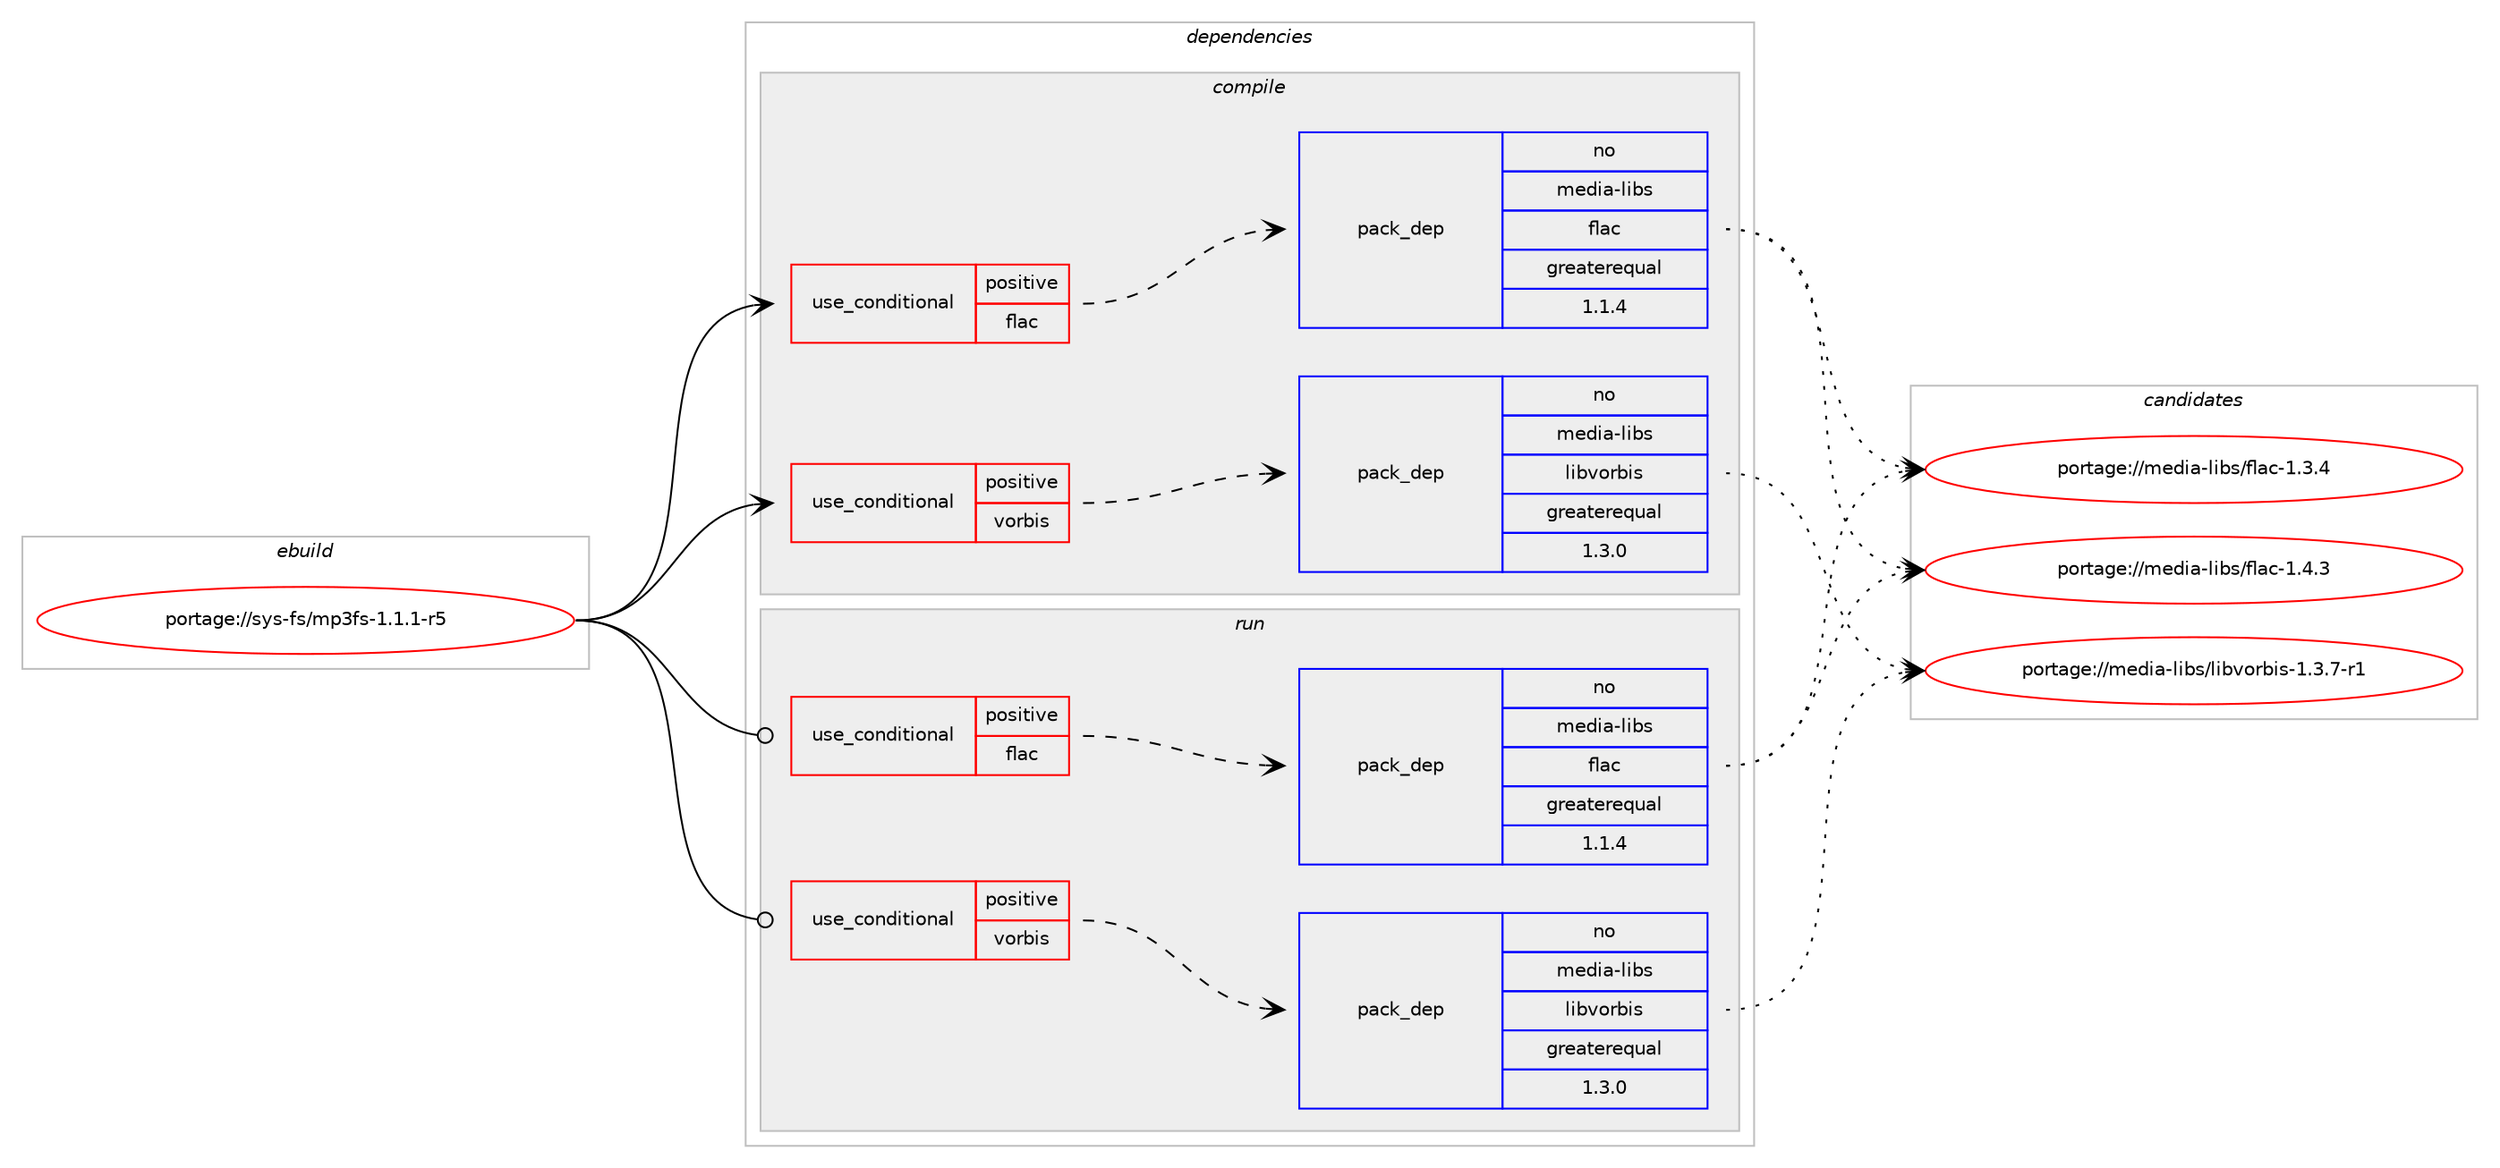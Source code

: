 digraph prolog {

# *************
# Graph options
# *************

newrank=true;
concentrate=true;
compound=true;
graph [rankdir=LR,fontname=Helvetica,fontsize=10,ranksep=1.5];#, ranksep=2.5, nodesep=0.2];
edge  [arrowhead=vee];
node  [fontname=Helvetica,fontsize=10];

# **********
# The ebuild
# **********

subgraph cluster_leftcol {
color=gray;
rank=same;
label=<<i>ebuild</i>>;
id [label="portage://sys-fs/mp3fs-1.1.1-r5", color=red, width=4, href="../sys-fs/mp3fs-1.1.1-r5.svg"];
}

# ****************
# The dependencies
# ****************

subgraph cluster_midcol {
color=gray;
label=<<i>dependencies</i>>;
subgraph cluster_compile {
fillcolor="#eeeeee";
style=filled;
label=<<i>compile</i>>;
subgraph cond1887 {
dependency2955 [label=<<TABLE BORDER="0" CELLBORDER="1" CELLSPACING="0" CELLPADDING="4"><TR><TD ROWSPAN="3" CELLPADDING="10">use_conditional</TD></TR><TR><TD>positive</TD></TR><TR><TD>flac</TD></TR></TABLE>>, shape=none, color=red];
subgraph pack1017 {
dependency2956 [label=<<TABLE BORDER="0" CELLBORDER="1" CELLSPACING="0" CELLPADDING="4" WIDTH="220"><TR><TD ROWSPAN="6" CELLPADDING="30">pack_dep</TD></TR><TR><TD WIDTH="110">no</TD></TR><TR><TD>media-libs</TD></TR><TR><TD>flac</TD></TR><TR><TD>greaterequal</TD></TR><TR><TD>1.1.4</TD></TR></TABLE>>, shape=none, color=blue];
}
dependency2955:e -> dependency2956:w [weight=20,style="dashed",arrowhead="vee"];
}
id:e -> dependency2955:w [weight=20,style="solid",arrowhead="vee"];
subgraph cond1888 {
dependency2957 [label=<<TABLE BORDER="0" CELLBORDER="1" CELLSPACING="0" CELLPADDING="4"><TR><TD ROWSPAN="3" CELLPADDING="10">use_conditional</TD></TR><TR><TD>positive</TD></TR><TR><TD>vorbis</TD></TR></TABLE>>, shape=none, color=red];
subgraph pack1018 {
dependency2958 [label=<<TABLE BORDER="0" CELLBORDER="1" CELLSPACING="0" CELLPADDING="4" WIDTH="220"><TR><TD ROWSPAN="6" CELLPADDING="30">pack_dep</TD></TR><TR><TD WIDTH="110">no</TD></TR><TR><TD>media-libs</TD></TR><TR><TD>libvorbis</TD></TR><TR><TD>greaterequal</TD></TR><TR><TD>1.3.0</TD></TR></TABLE>>, shape=none, color=blue];
}
dependency2957:e -> dependency2958:w [weight=20,style="dashed",arrowhead="vee"];
}
id:e -> dependency2957:w [weight=20,style="solid",arrowhead="vee"];
# *** BEGIN UNKNOWN DEPENDENCY TYPE (TODO) ***
# id -> package_dependency(portage://sys-fs/mp3fs-1.1.1-r5,install,no,media-libs,libid3tag,none,[,,],any_same_slot,[])
# *** END UNKNOWN DEPENDENCY TYPE (TODO) ***

# *** BEGIN UNKNOWN DEPENDENCY TYPE (TODO) ***
# id -> package_dependency(portage://sys-fs/mp3fs-1.1.1-r5,install,no,media-sound,lame,none,[,,],[],[])
# *** END UNKNOWN DEPENDENCY TYPE (TODO) ***

# *** BEGIN UNKNOWN DEPENDENCY TYPE (TODO) ***
# id -> package_dependency(portage://sys-fs/mp3fs-1.1.1-r5,install,no,sys-fs,fuse,none,[,,],[slot(0),equal],[])
# *** END UNKNOWN DEPENDENCY TYPE (TODO) ***

}
subgraph cluster_compileandrun {
fillcolor="#eeeeee";
style=filled;
label=<<i>compile and run</i>>;
}
subgraph cluster_run {
fillcolor="#eeeeee";
style=filled;
label=<<i>run</i>>;
subgraph cond1889 {
dependency2959 [label=<<TABLE BORDER="0" CELLBORDER="1" CELLSPACING="0" CELLPADDING="4"><TR><TD ROWSPAN="3" CELLPADDING="10">use_conditional</TD></TR><TR><TD>positive</TD></TR><TR><TD>flac</TD></TR></TABLE>>, shape=none, color=red];
subgraph pack1019 {
dependency2960 [label=<<TABLE BORDER="0" CELLBORDER="1" CELLSPACING="0" CELLPADDING="4" WIDTH="220"><TR><TD ROWSPAN="6" CELLPADDING="30">pack_dep</TD></TR><TR><TD WIDTH="110">no</TD></TR><TR><TD>media-libs</TD></TR><TR><TD>flac</TD></TR><TR><TD>greaterequal</TD></TR><TR><TD>1.1.4</TD></TR></TABLE>>, shape=none, color=blue];
}
dependency2959:e -> dependency2960:w [weight=20,style="dashed",arrowhead="vee"];
}
id:e -> dependency2959:w [weight=20,style="solid",arrowhead="odot"];
subgraph cond1890 {
dependency2961 [label=<<TABLE BORDER="0" CELLBORDER="1" CELLSPACING="0" CELLPADDING="4"><TR><TD ROWSPAN="3" CELLPADDING="10">use_conditional</TD></TR><TR><TD>positive</TD></TR><TR><TD>vorbis</TD></TR></TABLE>>, shape=none, color=red];
subgraph pack1020 {
dependency2962 [label=<<TABLE BORDER="0" CELLBORDER="1" CELLSPACING="0" CELLPADDING="4" WIDTH="220"><TR><TD ROWSPAN="6" CELLPADDING="30">pack_dep</TD></TR><TR><TD WIDTH="110">no</TD></TR><TR><TD>media-libs</TD></TR><TR><TD>libvorbis</TD></TR><TR><TD>greaterequal</TD></TR><TR><TD>1.3.0</TD></TR></TABLE>>, shape=none, color=blue];
}
dependency2961:e -> dependency2962:w [weight=20,style="dashed",arrowhead="vee"];
}
id:e -> dependency2961:w [weight=20,style="solid",arrowhead="odot"];
# *** BEGIN UNKNOWN DEPENDENCY TYPE (TODO) ***
# id -> package_dependency(portage://sys-fs/mp3fs-1.1.1-r5,run,no,media-libs,libid3tag,none,[,,],any_same_slot,[])
# *** END UNKNOWN DEPENDENCY TYPE (TODO) ***

# *** BEGIN UNKNOWN DEPENDENCY TYPE (TODO) ***
# id -> package_dependency(portage://sys-fs/mp3fs-1.1.1-r5,run,no,media-sound,lame,none,[,,],[],[])
# *** END UNKNOWN DEPENDENCY TYPE (TODO) ***

# *** BEGIN UNKNOWN DEPENDENCY TYPE (TODO) ***
# id -> package_dependency(portage://sys-fs/mp3fs-1.1.1-r5,run,no,sys-fs,fuse,none,[,,],[slot(0),equal],[])
# *** END UNKNOWN DEPENDENCY TYPE (TODO) ***

}
}

# **************
# The candidates
# **************

subgraph cluster_choices {
rank=same;
color=gray;
label=<<i>candidates</i>>;

subgraph choice1017 {
color=black;
nodesep=1;
choice109101100105974510810598115471021089799454946514652 [label="portage://media-libs/flac-1.3.4", color=red, width=4,href="../media-libs/flac-1.3.4.svg"];
choice109101100105974510810598115471021089799454946524651 [label="portage://media-libs/flac-1.4.3", color=red, width=4,href="../media-libs/flac-1.4.3.svg"];
dependency2956:e -> choice109101100105974510810598115471021089799454946514652:w [style=dotted,weight="100"];
dependency2956:e -> choice109101100105974510810598115471021089799454946524651:w [style=dotted,weight="100"];
}
subgraph choice1018 {
color=black;
nodesep=1;
choice1091011001059745108105981154710810598118111114981051154549465146554511449 [label="portage://media-libs/libvorbis-1.3.7-r1", color=red, width=4,href="../media-libs/libvorbis-1.3.7-r1.svg"];
dependency2958:e -> choice1091011001059745108105981154710810598118111114981051154549465146554511449:w [style=dotted,weight="100"];
}
subgraph choice1019 {
color=black;
nodesep=1;
choice109101100105974510810598115471021089799454946514652 [label="portage://media-libs/flac-1.3.4", color=red, width=4,href="../media-libs/flac-1.3.4.svg"];
choice109101100105974510810598115471021089799454946524651 [label="portage://media-libs/flac-1.4.3", color=red, width=4,href="../media-libs/flac-1.4.3.svg"];
dependency2960:e -> choice109101100105974510810598115471021089799454946514652:w [style=dotted,weight="100"];
dependency2960:e -> choice109101100105974510810598115471021089799454946524651:w [style=dotted,weight="100"];
}
subgraph choice1020 {
color=black;
nodesep=1;
choice1091011001059745108105981154710810598118111114981051154549465146554511449 [label="portage://media-libs/libvorbis-1.3.7-r1", color=red, width=4,href="../media-libs/libvorbis-1.3.7-r1.svg"];
dependency2962:e -> choice1091011001059745108105981154710810598118111114981051154549465146554511449:w [style=dotted,weight="100"];
}
}

}
